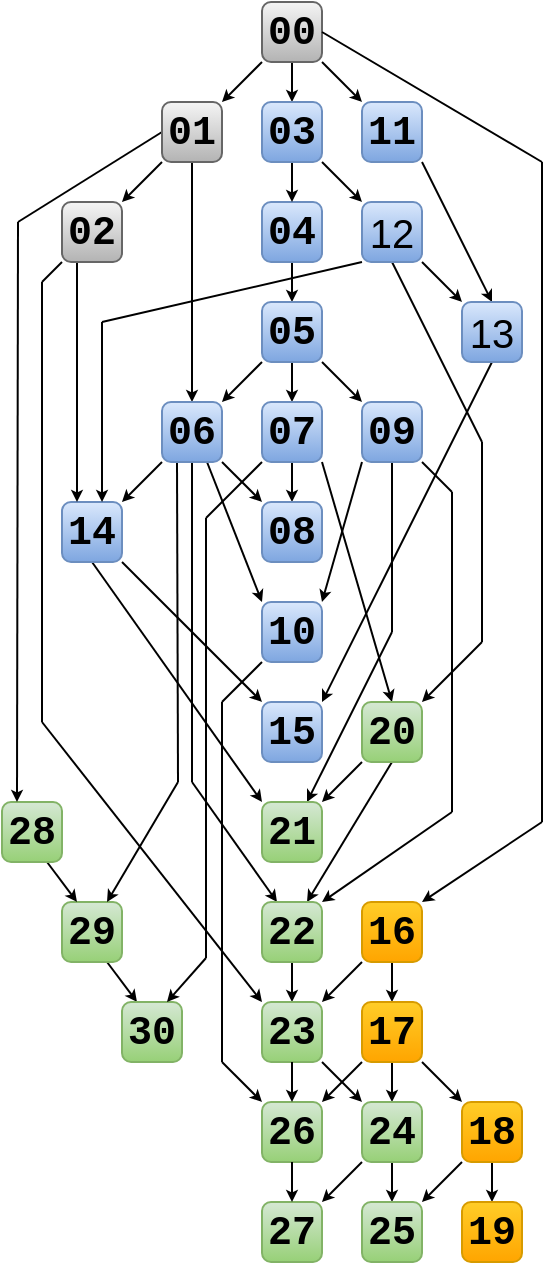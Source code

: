 <mxfile version="13.5.1" type="device"><diagram id="weExeYnJ7A1n02z-6O-Y" name="Page-1"><mxGraphModel dx="621" dy="483" grid="1" gridSize="10" guides="1" tooltips="1" connect="1" arrows="1" fold="1" page="1" pageScale="1" pageWidth="850" pageHeight="1100" math="0" shadow="0"><root><mxCell id="0"/><mxCell id="1" parent="0"/><mxCell id="ZCygIJqftfF5D7E3nWV9-15" style="orthogonalLoop=1;jettySize=auto;html=1;exitX=0.5;exitY=1;exitDx=0;exitDy=0;entryX=0.5;entryY=0;entryDx=0;entryDy=0;fontFamily=Courier New;fontStyle=1;rounded=0;endArrow=classic;endFill=1;endSize=3;" parent="1" source="ZCygIJqftfF5D7E3nWV9-1" target="ZCygIJqftfF5D7E3nWV9-5" edge="1"><mxGeometry relative="1" as="geometry"/></mxCell><mxCell id="ZCygIJqftfF5D7E3nWV9-20" style="orthogonalLoop=1;jettySize=auto;html=1;exitX=1;exitY=1;exitDx=0;exitDy=0;entryX=0;entryY=0;entryDx=0;entryDy=0;fontFamily=Courier New;fontStyle=1;rounded=0;endArrow=classic;endFill=1;endSize=3;" parent="1" source="ZCygIJqftfF5D7E3nWV9-1" target="ZCygIJqftfF5D7E3nWV9-3" edge="1"><mxGeometry relative="1" as="geometry"/></mxCell><mxCell id="ZCygIJqftfF5D7E3nWV9-1" value="&lt;span style=&quot;font-size: 20px&quot;&gt;00&lt;/span&gt;" style="whiteSpace=wrap;html=1;aspect=fixed;rounded=1;fontFamily=Courier New;fontStyle=1;fillColor=#f5f5f5;strokeColor=#666666;gradientColor=#b3b3b3;" parent="1" vertex="1"><mxGeometry x="410" y="10" width="30" height="30" as="geometry"/></mxCell><mxCell id="ZCygIJqftfF5D7E3nWV9-28" style="orthogonalLoop=1;jettySize=auto;html=1;exitX=0.5;exitY=1;exitDx=0;exitDy=0;entryX=0.5;entryY=0;entryDx=0;entryDy=0;fontFamily=Courier New;fontStyle=1;rounded=0;endArrow=classic;endFill=1;endSize=3;" parent="1" source="ZCygIJqftfF5D7E3nWV9-2" target="ZCygIJqftfF5D7E3nWV9-4" edge="1"><mxGeometry relative="1" as="geometry"/></mxCell><mxCell id="ZCygIJqftfF5D7E3nWV9-2" value="&lt;span style=&quot;font-size: 20px&quot;&gt;04&lt;/span&gt;" style="whiteSpace=wrap;html=1;aspect=fixed;rounded=1;fontFamily=Courier New;fontStyle=1;fillColor=#dae8fc;strokeColor=#6c8ebf;gradientColor=#7ea6e0;" parent="1" vertex="1"><mxGeometry x="410" y="110" width="30" height="30" as="geometry"/></mxCell><mxCell id="ZCygIJqftfF5D7E3nWV9-50" style="orthogonalLoop=1;jettySize=auto;html=1;exitX=1;exitY=1;exitDx=0;exitDy=0;entryX=0.5;entryY=0;entryDx=0;entryDy=0;fontFamily=Courier New;fontStyle=0;rounded=0;endArrow=classic;endFill=1;endSize=3;" parent="1" source="ZCygIJqftfF5D7E3nWV9-3" target="ZCygIJqftfF5D7E3nWV9-47" edge="1"><mxGeometry relative="1" as="geometry"/></mxCell><mxCell id="ZCygIJqftfF5D7E3nWV9-3" value="&lt;span style=&quot;font-size: 20px&quot;&gt;11&lt;/span&gt;" style="whiteSpace=wrap;html=1;aspect=fixed;rounded=1;fontFamily=Courier New;fontStyle=1;fillColor=#dae8fc;strokeColor=#6c8ebf;gradientColor=#7ea6e0;" parent="1" vertex="1"><mxGeometry x="460" y="60" width="30" height="30" as="geometry"/></mxCell><mxCell id="ZCygIJqftfF5D7E3nWV9-29" style="orthogonalLoop=1;jettySize=auto;html=1;exitX=0.5;exitY=1;exitDx=0;exitDy=0;entryX=0.5;entryY=0;entryDx=0;entryDy=0;fontFamily=Courier New;fontStyle=1;rounded=0;endArrow=classic;endFill=1;endSize=3;" parent="1" source="ZCygIJqftfF5D7E3nWV9-4" target="ZCygIJqftfF5D7E3nWV9-7" edge="1"><mxGeometry relative="1" as="geometry"/></mxCell><mxCell id="ZCygIJqftfF5D7E3nWV9-30" style="orthogonalLoop=1;jettySize=auto;html=1;exitX=0;exitY=1;exitDx=0;exitDy=0;entryX=1;entryY=0;entryDx=0;entryDy=0;fontFamily=Courier New;fontStyle=1;rounded=0;endArrow=classic;endFill=1;endSize=3;" parent="1" source="ZCygIJqftfF5D7E3nWV9-4" target="ZCygIJqftfF5D7E3nWV9-12" edge="1"><mxGeometry relative="1" as="geometry"/></mxCell><mxCell id="ZCygIJqftfF5D7E3nWV9-38" style="orthogonalLoop=1;jettySize=auto;html=1;exitX=1;exitY=1;exitDx=0;exitDy=0;entryX=0;entryY=0;entryDx=0;entryDy=0;fontFamily=Courier New;fontStyle=1;rounded=0;endArrow=classic;endFill=1;endSize=3;" parent="1" source="ZCygIJqftfF5D7E3nWV9-4" target="ZCygIJqftfF5D7E3nWV9-37" edge="1"><mxGeometry relative="1" as="geometry"/></mxCell><mxCell id="ZCygIJqftfF5D7E3nWV9-4" value="&lt;span style=&quot;font-size: 20px&quot;&gt;05&lt;/span&gt;" style="whiteSpace=wrap;html=1;aspect=fixed;rounded=1;fontFamily=Courier New;fontStyle=1;fillColor=#dae8fc;strokeColor=#6c8ebf;gradientColor=#7ea6e0;" parent="1" vertex="1"><mxGeometry x="410" y="160" width="30" height="30" as="geometry"/></mxCell><mxCell id="ZCygIJqftfF5D7E3nWV9-27" style="orthogonalLoop=1;jettySize=auto;html=1;exitX=0.5;exitY=1;exitDx=0;exitDy=0;entryX=0.5;entryY=0;entryDx=0;entryDy=0;fontFamily=Courier New;fontStyle=1;rounded=0;endArrow=classic;endFill=1;endSize=3;" parent="1" source="ZCygIJqftfF5D7E3nWV9-5" target="ZCygIJqftfF5D7E3nWV9-2" edge="1"><mxGeometry relative="1" as="geometry"/></mxCell><mxCell id="ZCygIJqftfF5D7E3nWV9-45" style="orthogonalLoop=1;jettySize=auto;html=1;exitX=1;exitY=1;exitDx=0;exitDy=0;entryX=0;entryY=0;entryDx=0;entryDy=0;fontFamily=Courier New;fontStyle=0;rounded=0;endArrow=classic;endFill=1;endSize=3;" parent="1" source="ZCygIJqftfF5D7E3nWV9-5" target="ZCygIJqftfF5D7E3nWV9-42" edge="1"><mxGeometry relative="1" as="geometry"/></mxCell><mxCell id="ZCygIJqftfF5D7E3nWV9-5" value="&lt;span style=&quot;font-size: 20px&quot;&gt;03&lt;/span&gt;" style="whiteSpace=wrap;html=1;aspect=fixed;rounded=1;fontFamily=Courier New;fontStyle=1;fillColor=#dae8fc;strokeColor=#6c8ebf;gradientColor=#7ea6e0;" parent="1" vertex="1"><mxGeometry x="410" y="60" width="30" height="30" as="geometry"/></mxCell><mxCell id="ZCygIJqftfF5D7E3nWV9-24" style="orthogonalLoop=1;jettySize=auto;html=1;exitX=0;exitY=1;exitDx=0;exitDy=0;entryX=1;entryY=0;entryDx=0;entryDy=0;fontFamily=Courier New;fontStyle=1;rounded=0;endArrow=classic;endFill=1;endSize=3;" parent="1" source="ZCygIJqftfF5D7E3nWV9-6" target="ZCygIJqftfF5D7E3nWV9-22" edge="1"><mxGeometry relative="1" as="geometry"><mxPoint x="330" y="120" as="targetPoint"/></mxGeometry></mxCell><mxCell id="ZCygIJqftfF5D7E3nWV9-25" style="orthogonalLoop=1;jettySize=auto;html=1;exitX=0.5;exitY=1;exitDx=0;exitDy=0;entryX=0.5;entryY=0;entryDx=0;entryDy=0;fontFamily=Courier New;fontStyle=1;rounded=0;endArrow=classic;endFill=1;endSize=3;" parent="1" source="ZCygIJqftfF5D7E3nWV9-6" target="ZCygIJqftfF5D7E3nWV9-12" edge="1"><mxGeometry relative="1" as="geometry"/></mxCell><mxCell id="iLnGZalU5BbiFuOaG33z-3" style="edgeStyle=none;rounded=0;orthogonalLoop=1;jettySize=auto;html=1;exitX=0;exitY=0.5;exitDx=0;exitDy=0;endSize=3;endArrow=none;endFill=0;" parent="1" source="ZCygIJqftfF5D7E3nWV9-6" edge="1"><mxGeometry relative="1" as="geometry"><mxPoint x="288" y="120" as="targetPoint"/></mxGeometry></mxCell><mxCell id="ZCygIJqftfF5D7E3nWV9-6" value="&lt;span style=&quot;font-size: 20px&quot;&gt;01&lt;/span&gt;" style="whiteSpace=wrap;html=1;aspect=fixed;rounded=1;fontFamily=Courier New;fontStyle=1;fillColor=#f5f5f5;strokeColor=#666666;gradientColor=#b3b3b3;" parent="1" vertex="1"><mxGeometry x="360" y="60" width="30" height="30" as="geometry"/></mxCell><mxCell id="ZCygIJqftfF5D7E3nWV9-33" style="orthogonalLoop=1;jettySize=auto;html=1;exitX=0.5;exitY=1;exitDx=0;exitDy=0;entryX=0.5;entryY=0;entryDx=0;entryDy=0;fontFamily=Courier New;fontStyle=1;rounded=0;endArrow=classic;endFill=1;endSize=3;" parent="1" source="ZCygIJqftfF5D7E3nWV9-7" target="ZCygIJqftfF5D7E3nWV9-8" edge="1"><mxGeometry relative="1" as="geometry"/></mxCell><mxCell id="ZCygIJqftfF5D7E3nWV9-46" style="orthogonalLoop=1;jettySize=auto;html=1;exitX=1;exitY=1;exitDx=0;exitDy=0;entryX=0.5;entryY=0;entryDx=0;entryDy=0;fontFamily=Courier New;fontStyle=0;rounded=0;endArrow=classic;endFill=1;endSize=3;" parent="1" source="ZCygIJqftfF5D7E3nWV9-7" target="ZCygIJqftfF5D7E3nWV9-34" edge="1"><mxGeometry relative="1" as="geometry"/></mxCell><mxCell id="ZCygIJqftfF5D7E3nWV9-7" value="&lt;span style=&quot;font-size: 20px&quot;&gt;07&lt;/span&gt;" style="whiteSpace=wrap;html=1;aspect=fixed;rounded=1;fontFamily=Courier New;fontStyle=1;fillColor=#dae8fc;strokeColor=#6c8ebf;gradientColor=#7ea6e0;" parent="1" vertex="1"><mxGeometry x="410" y="210" width="30" height="30" as="geometry"/></mxCell><mxCell id="ZCygIJqftfF5D7E3nWV9-8" value="&lt;span style=&quot;font-size: 20px&quot;&gt;08&lt;/span&gt;" style="whiteSpace=wrap;html=1;aspect=fixed;rounded=1;fontFamily=Courier New;fontStyle=1;fillColor=#dae8fc;strokeColor=#6c8ebf;gradientColor=#7ea6e0;" parent="1" vertex="1"><mxGeometry x="410" y="260" width="30" height="30" as="geometry"/></mxCell><mxCell id="ZCygIJqftfF5D7E3nWV9-9" value="&lt;span style=&quot;font-size: 20px&quot;&gt;15&lt;/span&gt;" style="whiteSpace=wrap;html=1;aspect=fixed;rounded=1;fontFamily=Courier New;fontStyle=1;fillColor=#dae8fc;strokeColor=#6c8ebf;gradientColor=#7ea6e0;" parent="1" vertex="1"><mxGeometry x="410" y="360" width="30" height="30" as="geometry"/></mxCell><mxCell id="FP793KktygE2ougcICWE-10" style="edgeStyle=none;rounded=0;orthogonalLoop=1;jettySize=auto;html=1;startArrow=none;startFill=0;endArrow=classic;endFill=1;endSize=3;entryX=0.75;entryY=0;entryDx=0;entryDy=0;" parent="1" target="ZCygIJqftfF5D7E3nWV9-10" edge="1"><mxGeometry relative="1" as="geometry"><mxPoint x="475" y="325" as="sourcePoint"/></mxGeometry></mxCell><mxCell id="ZCygIJqftfF5D7E3nWV9-10" value="&lt;span style=&quot;font-size: 20px&quot;&gt;21&lt;/span&gt;" style="whiteSpace=wrap;html=1;aspect=fixed;rounded=1;fontFamily=Courier New;fontStyle=1;fillColor=#d5e8d4;strokeColor=#82b366;gradientColor=#97d077;" parent="1" vertex="1"><mxGeometry x="410" y="410" width="30" height="30" as="geometry"/></mxCell><mxCell id="ZCygIJqftfF5D7E3nWV9-11" value="&lt;span style=&quot;font-size: 20px&quot;&gt;10&lt;/span&gt;" style="whiteSpace=wrap;html=1;aspect=fixed;rounded=1;fontFamily=Courier New;fontStyle=1;fillColor=#dae8fc;strokeColor=#6c8ebf;gradientColor=#7ea6e0;" parent="1" vertex="1"><mxGeometry x="410" y="310" width="30" height="30" as="geometry"/></mxCell><mxCell id="ZCygIJqftfF5D7E3nWV9-26" style="orthogonalLoop=1;jettySize=auto;html=1;exitX=0;exitY=1;exitDx=0;exitDy=0;entryX=1;entryY=0;entryDx=0;entryDy=0;fontFamily=Courier New;fontStyle=1;rounded=0;endArrow=classic;endFill=1;endSize=3;" parent="1" source="ZCygIJqftfF5D7E3nWV9-12" target="ZCygIJqftfF5D7E3nWV9-21" edge="1"><mxGeometry relative="1" as="geometry"/></mxCell><mxCell id="ZCygIJqftfF5D7E3nWV9-31" style="orthogonalLoop=1;jettySize=auto;html=1;exitX=1;exitY=1;exitDx=0;exitDy=0;entryX=0;entryY=0;entryDx=0;entryDy=0;fontFamily=Courier New;fontStyle=1;rounded=0;endArrow=classic;endFill=1;endSize=3;" parent="1" source="ZCygIJqftfF5D7E3nWV9-12" target="ZCygIJqftfF5D7E3nWV9-8" edge="1"><mxGeometry relative="1" as="geometry"/></mxCell><mxCell id="ZCygIJqftfF5D7E3nWV9-36" style="orthogonalLoop=1;jettySize=auto;html=1;exitX=0.75;exitY=1;exitDx=0;exitDy=0;entryX=0;entryY=0;entryDx=0;entryDy=0;fontFamily=Courier New;fontStyle=1;rounded=0;endArrow=classic;endFill=1;endSize=3;" parent="1" source="ZCygIJqftfF5D7E3nWV9-12" target="ZCygIJqftfF5D7E3nWV9-11" edge="1"><mxGeometry relative="1" as="geometry"/></mxCell><mxCell id="FP793KktygE2ougcICWE-6" style="edgeStyle=none;rounded=0;orthogonalLoop=1;jettySize=auto;html=1;endSize=3;endArrow=none;endFill=0;exitX=0.5;exitY=1;exitDx=0;exitDy=0;" parent="1" source="ZCygIJqftfF5D7E3nWV9-12" edge="1"><mxGeometry relative="1" as="geometry"><mxPoint x="375" y="400" as="targetPoint"/><mxPoint x="368" y="250" as="sourcePoint"/></mxGeometry></mxCell><mxCell id="iLnGZalU5BbiFuOaG33z-4" style="edgeStyle=none;rounded=0;orthogonalLoop=1;jettySize=auto;html=1;endSize=3;endArrow=none;endFill=0;exitX=0.25;exitY=1;exitDx=0;exitDy=0;" parent="1" source="ZCygIJqftfF5D7E3nWV9-12" edge="1"><mxGeometry relative="1" as="geometry"><mxPoint x="368" y="400" as="targetPoint"/><mxPoint x="360" y="250" as="sourcePoint"/></mxGeometry></mxCell><mxCell id="ZCygIJqftfF5D7E3nWV9-12" value="&lt;span style=&quot;font-size: 20px&quot;&gt;06&lt;/span&gt;" style="whiteSpace=wrap;html=1;aspect=fixed;rounded=1;fontFamily=Courier New;fontStyle=1;fillColor=#dae8fc;strokeColor=#6c8ebf;gradientColor=#7ea6e0;" parent="1" vertex="1"><mxGeometry x="360" y="210" width="30" height="30" as="geometry"/></mxCell><mxCell id="ZCygIJqftfF5D7E3nWV9-19" value="" style="endArrow=classic;html=1;exitX=0;exitY=1;exitDx=0;exitDy=0;entryX=1;entryY=0;entryDx=0;entryDy=0;fontFamily=Courier New;fontStyle=1;rounded=0;endFill=1;endSize=3;" parent="1" source="ZCygIJqftfF5D7E3nWV9-1" target="ZCygIJqftfF5D7E3nWV9-6" edge="1"><mxGeometry width="50" height="50" relative="1" as="geometry"><mxPoint x="400" y="450" as="sourcePoint"/><mxPoint x="450" y="400" as="targetPoint"/></mxGeometry></mxCell><mxCell id="ZCygIJqftfF5D7E3nWV9-35" style="orthogonalLoop=1;jettySize=auto;html=1;exitX=1;exitY=1;exitDx=0;exitDy=0;entryX=0;entryY=0;entryDx=0;entryDy=0;fontFamily=Courier New;fontStyle=1;rounded=0;endArrow=classic;endFill=1;endSize=3;" parent="1" source="ZCygIJqftfF5D7E3nWV9-21" target="ZCygIJqftfF5D7E3nWV9-9" edge="1"><mxGeometry relative="1" as="geometry"/></mxCell><mxCell id="ZCygIJqftfF5D7E3nWV9-41" style="orthogonalLoop=1;jettySize=auto;html=1;exitX=0.5;exitY=1;exitDx=0;exitDy=0;entryX=0;entryY=0;entryDx=0;entryDy=0;fontFamily=Courier New;fontStyle=0;rounded=0;endArrow=classic;endFill=1;endSize=3;" parent="1" source="ZCygIJqftfF5D7E3nWV9-21" target="ZCygIJqftfF5D7E3nWV9-10" edge="1"><mxGeometry relative="1" as="geometry"/></mxCell><mxCell id="ZCygIJqftfF5D7E3nWV9-21" value="&lt;span style=&quot;font-size: 20px&quot;&gt;14&lt;/span&gt;" style="whiteSpace=wrap;html=1;aspect=fixed;rounded=1;fontFamily=Courier New;fontStyle=1;fillColor=#dae8fc;strokeColor=#6c8ebf;gradientColor=#7ea6e0;" parent="1" vertex="1"><mxGeometry x="310" y="260" width="30" height="30" as="geometry"/></mxCell><mxCell id="ZCygIJqftfF5D7E3nWV9-23" style="orthogonalLoop=1;jettySize=auto;html=1;fontFamily=Courier New;fontStyle=1;exitX=0.25;exitY=1;exitDx=0;exitDy=0;entryX=0.25;entryY=0;entryDx=0;entryDy=0;rounded=0;endArrow=classic;endFill=1;endSize=3;" parent="1" source="ZCygIJqftfF5D7E3nWV9-22" target="ZCygIJqftfF5D7E3nWV9-21" edge="1"><mxGeometry relative="1" as="geometry"><mxPoint x="300" y="180" as="sourcePoint"/><mxPoint x="290" y="270" as="targetPoint"/></mxGeometry></mxCell><mxCell id="8mRvxSpicRL0dCbAGhcy-3" style="edgeStyle=none;rounded=0;orthogonalLoop=1;jettySize=auto;html=1;exitX=0;exitY=1;exitDx=0;exitDy=0;endArrow=none;endFill=0;endSize=3;" parent="1" source="ZCygIJqftfF5D7E3nWV9-22" edge="1"><mxGeometry relative="1" as="geometry"><mxPoint x="300" y="150" as="targetPoint"/></mxGeometry></mxCell><mxCell id="ZCygIJqftfF5D7E3nWV9-22" value="&lt;span style=&quot;font-size: 20px&quot;&gt;02&lt;/span&gt;" style="whiteSpace=wrap;html=1;aspect=fixed;rounded=1;fontFamily=Courier New;fontStyle=1;fillColor=#f5f5f5;strokeColor=#666666;gradientColor=#b3b3b3;" parent="1" vertex="1"><mxGeometry x="310" y="110" width="30" height="30" as="geometry"/></mxCell><mxCell id="ZCygIJqftfF5D7E3nWV9-40" style="orthogonalLoop=1;jettySize=auto;html=1;exitX=0;exitY=1;exitDx=0;exitDy=0;entryX=1;entryY=0;entryDx=0;entryDy=0;fontFamily=Courier New;fontStyle=0;rounded=0;endArrow=classic;endFill=1;endSize=3;" parent="1" source="ZCygIJqftfF5D7E3nWV9-34" target="ZCygIJqftfF5D7E3nWV9-10" edge="1"><mxGeometry relative="1" as="geometry"/></mxCell><mxCell id="ZCygIJqftfF5D7E3nWV9-58" style="orthogonalLoop=1;jettySize=auto;html=1;exitX=0.5;exitY=1;exitDx=0;exitDy=0;entryX=0.75;entryY=0;entryDx=0;entryDy=0;fontFamily=Courier New;rounded=0;endArrow=classic;endFill=1;endSize=3;" parent="1" source="ZCygIJqftfF5D7E3nWV9-34" target="ZCygIJqftfF5D7E3nWV9-51" edge="1"><mxGeometry relative="1" as="geometry"/></mxCell><mxCell id="ZCygIJqftfF5D7E3nWV9-34" value="&lt;span style=&quot;font-size: 20px&quot;&gt;20&lt;/span&gt;" style="whiteSpace=wrap;html=1;aspect=fixed;rounded=1;fontFamily=Courier New;fontStyle=1;fillColor=#d5e8d4;strokeColor=#82b366;gradientColor=#97d077;" parent="1" vertex="1"><mxGeometry x="460" y="360" width="30" height="30" as="geometry"/></mxCell><mxCell id="ZCygIJqftfF5D7E3nWV9-39" style="orthogonalLoop=1;jettySize=auto;html=1;exitX=0;exitY=1;exitDx=0;exitDy=0;entryX=1;entryY=0;entryDx=0;entryDy=0;fontFamily=Courier New;fontStyle=1;rounded=0;endArrow=classic;endFill=1;endSize=3;" parent="1" source="ZCygIJqftfF5D7E3nWV9-37" target="ZCygIJqftfF5D7E3nWV9-11" edge="1"><mxGeometry relative="1" as="geometry"/></mxCell><mxCell id="FP793KktygE2ougcICWE-9" style="edgeStyle=none;rounded=0;orthogonalLoop=1;jettySize=auto;html=1;startArrow=none;startFill=0;endArrow=none;endFill=0;endSize=3;exitX=0.5;exitY=1;exitDx=0;exitDy=0;" parent="1" source="ZCygIJqftfF5D7E3nWV9-37" edge="1"><mxGeometry relative="1" as="geometry"><mxPoint x="475" y="325" as="targetPoint"/><mxPoint x="470" y="260" as="sourcePoint"/></mxGeometry></mxCell><mxCell id="ZCygIJqftfF5D7E3nWV9-37" value="&lt;span style=&quot;font-size: 20px&quot;&gt;09&lt;/span&gt;" style="whiteSpace=wrap;html=1;aspect=fixed;rounded=1;fontFamily=Courier New;fontStyle=1;fillColor=#dae8fc;strokeColor=#6c8ebf;gradientColor=#7ea6e0;" parent="1" vertex="1"><mxGeometry x="460" y="210" width="30" height="30" as="geometry"/></mxCell><mxCell id="ZCygIJqftfF5D7E3nWV9-48" style="orthogonalLoop=1;jettySize=auto;html=1;exitX=1;exitY=1;exitDx=0;exitDy=0;entryX=0;entryY=0;entryDx=0;entryDy=0;fontFamily=Courier New;fontStyle=0;rounded=0;endArrow=classic;endFill=1;endSize=3;" parent="1" source="ZCygIJqftfF5D7E3nWV9-42" target="ZCygIJqftfF5D7E3nWV9-47" edge="1"><mxGeometry relative="1" as="geometry"/></mxCell><mxCell id="8mRvxSpicRL0dCbAGhcy-5" style="edgeStyle=none;rounded=0;orthogonalLoop=1;jettySize=auto;html=1;exitX=0.5;exitY=1;exitDx=0;exitDy=0;endArrow=none;endFill=0;endSize=3;" parent="1" source="ZCygIJqftfF5D7E3nWV9-42" edge="1"><mxGeometry relative="1" as="geometry"><mxPoint x="520" y="230" as="targetPoint"/></mxGeometry></mxCell><mxCell id="ZCygIJqftfF5D7E3nWV9-42" value="&lt;span style=&quot;font-size: 20px&quot;&gt;12&lt;/span&gt;" style="whiteSpace=wrap;html=1;aspect=fixed;rounded=1;fontStyle=0;fillColor=#dae8fc;strokeColor=#6c8ebf;gradientColor=#7ea6e0;" parent="1" vertex="1"><mxGeometry x="460" y="110" width="30" height="30" as="geometry"/></mxCell><mxCell id="ZCygIJqftfF5D7E3nWV9-49" style="orthogonalLoop=1;jettySize=auto;html=1;exitX=0.5;exitY=1;exitDx=0;exitDy=0;entryX=1;entryY=0;entryDx=0;entryDy=0;fontFamily=Courier New;fontStyle=0;rounded=0;endArrow=classic;endFill=1;endSize=3;" parent="1" source="ZCygIJqftfF5D7E3nWV9-47" target="ZCygIJqftfF5D7E3nWV9-9" edge="1"><mxGeometry relative="1" as="geometry"/></mxCell><mxCell id="ZCygIJqftfF5D7E3nWV9-47" value="&lt;span style=&quot;font-size: 20px&quot;&gt;13&lt;/span&gt;" style="whiteSpace=wrap;html=1;aspect=fixed;rounded=1;fontStyle=0;fillColor=#dae8fc;strokeColor=#6c8ebf;gradientColor=#7ea6e0;" parent="1" vertex="1"><mxGeometry x="510" y="160" width="30" height="30" as="geometry"/></mxCell><mxCell id="ZCygIJqftfF5D7E3nWV9-99" style="orthogonalLoop=1;jettySize=auto;html=1;exitX=0.5;exitY=1;exitDx=0;exitDy=0;entryX=0.5;entryY=0;entryDx=0;entryDy=0;fontFamily=Courier New;rounded=0;endArrow=classic;endFill=1;endSize=3;" parent="1" source="ZCygIJqftfF5D7E3nWV9-51" target="ZCygIJqftfF5D7E3nWV9-94" edge="1"><mxGeometry relative="1" as="geometry"/></mxCell><mxCell id="FP793KktygE2ougcICWE-8" style="edgeStyle=none;rounded=0;orthogonalLoop=1;jettySize=auto;html=1;endArrow=classic;endFill=1;endSize=3;startArrow=none;startFill=0;entryX=0.25;entryY=0;entryDx=0;entryDy=0;" parent="1" target="ZCygIJqftfF5D7E3nWV9-51" edge="1"><mxGeometry relative="1" as="geometry"><mxPoint x="375" y="400" as="sourcePoint"/></mxGeometry></mxCell><mxCell id="ZCygIJqftfF5D7E3nWV9-51" value="&lt;span style=&quot;font-size: 20px&quot;&gt;22&lt;/span&gt;" style="whiteSpace=wrap;html=1;aspect=fixed;rounded=1;fontFamily=Courier New;fontStyle=1;fillColor=#d5e8d4;strokeColor=#82b366;gradientColor=#97d077;" parent="1" vertex="1"><mxGeometry x="410" y="460" width="30" height="30" as="geometry"/></mxCell><mxCell id="ZCygIJqftfF5D7E3nWV9-91" style="orthogonalLoop=1;jettySize=auto;html=1;exitX=0.5;exitY=1;exitDx=0;exitDy=0;entryX=0.5;entryY=0;entryDx=0;entryDy=0;fontFamily=Courier New;rounded=0;endArrow=classic;endFill=1;endSize=3;" parent="1" source="ZCygIJqftfF5D7E3nWV9-59" target="ZCygIJqftfF5D7E3nWV9-89" edge="1"><mxGeometry relative="1" as="geometry"/></mxCell><mxCell id="ZCygIJqftfF5D7E3nWV9-100" style="orthogonalLoop=1;jettySize=auto;html=1;exitX=0;exitY=1;exitDx=0;exitDy=0;entryX=1;entryY=0;entryDx=0;entryDy=0;fontFamily=Courier New;rounded=0;endArrow=classic;endFill=1;endSize=3;" parent="1" source="ZCygIJqftfF5D7E3nWV9-59" target="ZCygIJqftfF5D7E3nWV9-94" edge="1"><mxGeometry relative="1" as="geometry"/></mxCell><mxCell id="ZCygIJqftfF5D7E3nWV9-59" value="&lt;span style=&quot;font-size: 20px&quot;&gt;16&lt;/span&gt;" style="whiteSpace=wrap;html=1;aspect=fixed;rounded=1;fontFamily=Courier New;fontStyle=1;fillColor=#ffcd28;strokeColor=#d79b00;gradientColor=#ffa500;" parent="1" vertex="1"><mxGeometry x="460" y="460" width="30" height="30" as="geometry"/></mxCell><mxCell id="ZCygIJqftfF5D7E3nWV9-62" value="" style="endArrow=none;html=1;fontFamily=Courier New;exitX=1;exitY=1;exitDx=0;exitDy=0;rounded=0;endFill=0;endSize=3;" parent="1" source="ZCygIJqftfF5D7E3nWV9-37" edge="1"><mxGeometry width="50" height="50" relative="1" as="geometry"><mxPoint x="360" y="270" as="sourcePoint"/><mxPoint x="505" y="255" as="targetPoint"/></mxGeometry></mxCell><mxCell id="ZCygIJqftfF5D7E3nWV9-67" value="" style="endArrow=none;html=1;fontFamily=Courier New;exitX=1;exitY=0.5;exitDx=0;exitDy=0;rounded=0;endFill=0;endSize=3;" parent="1" source="ZCygIJqftfF5D7E3nWV9-1" edge="1"><mxGeometry width="50" height="50" relative="1" as="geometry"><mxPoint x="450" y="25" as="sourcePoint"/><mxPoint x="550" y="90" as="targetPoint"/></mxGeometry></mxCell><mxCell id="ZCygIJqftfF5D7E3nWV9-69" value="" style="endArrow=classic;html=1;fontFamily=Courier New;entryX=1;entryY=0;entryDx=0;entryDy=0;rounded=0;endFill=1;endSize=3;" parent="1" target="ZCygIJqftfF5D7E3nWV9-59" edge="1"><mxGeometry width="50" height="50" relative="1" as="geometry"><mxPoint x="550" y="420" as="sourcePoint"/><mxPoint x="410" y="220" as="targetPoint"/></mxGeometry></mxCell><mxCell id="ZCygIJqftfF5D7E3nWV9-85" value="" style="endArrow=none;html=1;fontFamily=Courier New;rounded=0;endFill=0;endSize=3;" parent="1" edge="1"><mxGeometry width="50" height="50" relative="1" as="geometry"><mxPoint x="550" y="90" as="sourcePoint"/><mxPoint x="550" y="420" as="targetPoint"/></mxGeometry></mxCell><mxCell id="ZCygIJqftfF5D7E3nWV9-86" value="" style="endArrow=classic;html=1;fontFamily=Courier New;entryX=1;entryY=0;entryDx=0;entryDy=0;rounded=0;endFill=1;endSize=3;" parent="1" target="ZCygIJqftfF5D7E3nWV9-51" edge="1"><mxGeometry width="50" height="50" relative="1" as="geometry"><mxPoint x="505" y="415" as="sourcePoint"/><mxPoint x="540" y="390" as="targetPoint"/></mxGeometry></mxCell><mxCell id="ZCygIJqftfF5D7E3nWV9-87" value="" style="endArrow=none;html=1;fontFamily=Courier New;rounded=0;endFill=0;endSize=3;" parent="1" edge="1"><mxGeometry width="50" height="50" relative="1" as="geometry"><mxPoint x="505" y="255" as="sourcePoint"/><mxPoint x="505" y="415" as="targetPoint"/></mxGeometry></mxCell><mxCell id="ZCygIJqftfF5D7E3nWV9-103" style="orthogonalLoop=1;jettySize=auto;html=1;exitX=0;exitY=1;exitDx=0;exitDy=0;entryX=1;entryY=0;entryDx=0;entryDy=0;fontFamily=Courier New;rounded=0;endArrow=classic;endFill=1;endSize=3;" parent="1" source="ZCygIJqftfF5D7E3nWV9-88" target="ZCygIJqftfF5D7E3nWV9-97" edge="1"><mxGeometry relative="1" as="geometry"/></mxCell><mxCell id="iLnGZalU5BbiFuOaG33z-2" style="rounded=0;orthogonalLoop=1;jettySize=auto;html=1;exitX=0.5;exitY=1;exitDx=0;exitDy=0;entryX=0.5;entryY=0;entryDx=0;entryDy=0;endSize=3;" parent="1" source="ZCygIJqftfF5D7E3nWV9-88" target="iLnGZalU5BbiFuOaG33z-1" edge="1"><mxGeometry relative="1" as="geometry"/></mxCell><mxCell id="ZCygIJqftfF5D7E3nWV9-88" value="&lt;span style=&quot;font-size: 20px&quot;&gt;18&lt;/span&gt;" style="whiteSpace=wrap;html=1;aspect=fixed;rounded=1;fontFamily=Courier New;fontStyle=1;fillColor=#ffcd28;strokeColor=#d79b00;gradientColor=#ffa500;" parent="1" vertex="1"><mxGeometry x="510" y="560" width="30" height="30" as="geometry"/></mxCell><mxCell id="ZCygIJqftfF5D7E3nWV9-102" style="orthogonalLoop=1;jettySize=auto;html=1;exitX=0.5;exitY=1;exitDx=0;exitDy=0;entryX=0.5;entryY=0;entryDx=0;entryDy=0;fontFamily=Courier New;rounded=0;endArrow=classic;endFill=1;endSize=3;" parent="1" source="ZCygIJqftfF5D7E3nWV9-89" target="ZCygIJqftfF5D7E3nWV9-96" edge="1"><mxGeometry relative="1" as="geometry"/></mxCell><mxCell id="8mRvxSpicRL0dCbAGhcy-2" style="orthogonalLoop=1;jettySize=auto;html=1;exitX=1;exitY=1;exitDx=0;exitDy=0;entryX=0;entryY=0;entryDx=0;entryDy=0;rounded=0;endArrow=classic;endFill=1;endSize=3;" parent="1" source="ZCygIJqftfF5D7E3nWV9-89" target="ZCygIJqftfF5D7E3nWV9-88" edge="1"><mxGeometry relative="1" as="geometry"/></mxCell><mxCell id="ZCygIJqftfF5D7E3nWV9-89" value="&lt;span style=&quot;font-size: 20px&quot;&gt;17&lt;/span&gt;" style="whiteSpace=wrap;html=1;aspect=fixed;rounded=1;fontFamily=Courier New;fontStyle=1;fillColor=#ffcd28;strokeColor=#d79b00;gradientColor=#ffa500;" parent="1" vertex="1"><mxGeometry x="460" y="510" width="30" height="30" as="geometry"/></mxCell><mxCell id="ZCygIJqftfF5D7E3nWV9-101" style="orthogonalLoop=1;jettySize=auto;html=1;exitX=1;exitY=1;exitDx=0;exitDy=0;entryX=0;entryY=0;entryDx=0;entryDy=0;fontFamily=Courier New;rounded=0;endArrow=classic;endFill=1;endSize=3;" parent="1" source="ZCygIJqftfF5D7E3nWV9-94" target="ZCygIJqftfF5D7E3nWV9-96" edge="1"><mxGeometry relative="1" as="geometry"/></mxCell><mxCell id="ZCygIJqftfF5D7E3nWV9-94" value="&lt;span style=&quot;font-size: 20px&quot;&gt;23&lt;/span&gt;" style="whiteSpace=wrap;html=1;aspect=fixed;rounded=1;fontFamily=Courier New;fontStyle=1;fillColor=#d5e8d4;strokeColor=#82b366;gradientColor=#97d077;" parent="1" vertex="1"><mxGeometry x="410" y="510" width="30" height="30" as="geometry"/></mxCell><mxCell id="ZCygIJqftfF5D7E3nWV9-104" style="orthogonalLoop=1;jettySize=auto;html=1;exitX=0.5;exitY=1;exitDx=0;exitDy=0;entryX=0.5;entryY=0;entryDx=0;entryDy=0;fontFamily=Courier New;rounded=0;endArrow=classic;endFill=1;endSize=3;" parent="1" source="ZCygIJqftfF5D7E3nWV9-96" target="ZCygIJqftfF5D7E3nWV9-97" edge="1"><mxGeometry relative="1" as="geometry"/></mxCell><mxCell id="ZCygIJqftfF5D7E3nWV9-96" value="&lt;span style=&quot;font-size: 20px&quot;&gt;24&lt;/span&gt;" style="whiteSpace=wrap;html=1;aspect=fixed;rounded=1;fontFamily=Courier New;fontStyle=1;fillColor=#d5e8d4;strokeColor=#82b366;gradientColor=#97d077;" parent="1" vertex="1"><mxGeometry x="460" y="560" width="30" height="30" as="geometry"/></mxCell><mxCell id="ZCygIJqftfF5D7E3nWV9-97" value="&lt;span style=&quot;font-size: 20px&quot;&gt;25&lt;/span&gt;" style="whiteSpace=wrap;html=1;aspect=fixed;rounded=1;fontFamily=Courier New;fontStyle=1;fillColor=#d5e8d4;strokeColor=#82b366;gradientColor=#97d077;" parent="1" vertex="1"><mxGeometry x="460" y="610" width="30" height="30" as="geometry"/></mxCell><mxCell id="ZuFfF6tjAGShE2NBc0TH-8" value="" style="endArrow=none;html=1;rounded=0;endFill=0;endSize=3;exitX=0;exitY=1;exitDx=0;exitDy=0;" parent="1" source="ZCygIJqftfF5D7E3nWV9-42" edge="1"><mxGeometry width="50" height="50" relative="1" as="geometry"><mxPoint x="459" y="140" as="sourcePoint"/><mxPoint x="330" y="170" as="targetPoint"/></mxGeometry></mxCell><mxCell id="ZuFfF6tjAGShE2NBc0TH-9" value="" style="endArrow=classic;html=1;rounded=0;endFill=1;endSize=3;entryX=0.667;entryY=0;entryDx=0;entryDy=0;entryPerimeter=0;" parent="1" target="ZCygIJqftfF5D7E3nWV9-21" edge="1"><mxGeometry width="50" height="50" relative="1" as="geometry"><mxPoint x="330" y="170" as="sourcePoint"/><mxPoint x="370" y="300" as="targetPoint"/></mxGeometry></mxCell><mxCell id="JKHojEnzFSIg-HqV1BeT-1" value="" style="endArrow=classic;html=1;entryX=0;entryY=0;entryDx=0;entryDy=0;rounded=0;endFill=1;endSize=3;" parent="1" target="ZCygIJqftfF5D7E3nWV9-94" edge="1"><mxGeometry width="50" height="50" relative="1" as="geometry"><mxPoint x="300" y="370" as="sourcePoint"/><mxPoint x="370" y="620" as="targetPoint"/></mxGeometry></mxCell><mxCell id="8mRvxSpicRL0dCbAGhcy-4" value="" style="endArrow=none;html=1;" parent="1" edge="1"><mxGeometry width="50" height="50" relative="1" as="geometry"><mxPoint x="300" y="370" as="sourcePoint"/><mxPoint x="300" y="150" as="targetPoint"/></mxGeometry></mxCell><mxCell id="8mRvxSpicRL0dCbAGhcy-6" value="" style="endArrow=none;html=1;" parent="1" edge="1"><mxGeometry width="50" height="50" relative="1" as="geometry"><mxPoint x="520" y="330" as="sourcePoint"/><mxPoint x="520" y="230" as="targetPoint"/></mxGeometry></mxCell><mxCell id="8mRvxSpicRL0dCbAGhcy-7" value="" style="endArrow=classic;html=1;entryX=1;entryY=0;entryDx=0;entryDy=0;endSize=3;" parent="1" target="ZCygIJqftfF5D7E3nWV9-34" edge="1"><mxGeometry width="50" height="50" relative="1" as="geometry"><mxPoint x="520" y="330" as="sourcePoint"/><mxPoint x="540" y="340" as="targetPoint"/></mxGeometry></mxCell><mxCell id="iLnGZalU5BbiFuOaG33z-1" value="&lt;span style=&quot;font-size: 20px&quot;&gt;19&lt;/span&gt;" style="whiteSpace=wrap;html=1;aspect=fixed;rounded=1;fontFamily=Courier New;fontStyle=1;fillColor=#ffcd28;strokeColor=#d79b00;gradientColor=#ffa500;" parent="1" vertex="1"><mxGeometry x="510" y="610" width="30" height="30" as="geometry"/></mxCell><mxCell id="iLnGZalU5BbiFuOaG33z-13" style="edgeStyle=none;rounded=0;orthogonalLoop=1;jettySize=auto;html=1;exitX=0.75;exitY=1;exitDx=0;exitDy=0;entryX=0.25;entryY=0;entryDx=0;entryDy=0;endArrow=classic;endFill=1;endSize=3;" parent="1" source="iLnGZalU5BbiFuOaG33z-5" target="iLnGZalU5BbiFuOaG33z-10" edge="1"><mxGeometry relative="1" as="geometry"/></mxCell><mxCell id="iLnGZalU5BbiFuOaG33z-5" value="&lt;span style=&quot;font-size: 20px&quot;&gt;29&lt;/span&gt;" style="whiteSpace=wrap;html=1;aspect=fixed;rounded=1;fontFamily=Courier New;fontStyle=1;fillColor=#d5e8d4;strokeColor=#82b366;gradientColor=#97d077;" parent="1" vertex="1"><mxGeometry x="310" y="460" width="30" height="30" as="geometry"/></mxCell><mxCell id="iLnGZalU5BbiFuOaG33z-6" value="" style="endArrow=classic;html=1;entryX=0.75;entryY=0;entryDx=0;entryDy=0;endSize=3;" parent="1" target="iLnGZalU5BbiFuOaG33z-5" edge="1"><mxGeometry width="50" height="50" relative="1" as="geometry"><mxPoint x="368" y="400" as="sourcePoint"/><mxPoint x="280" y="390" as="targetPoint"/></mxGeometry></mxCell><mxCell id="iLnGZalU5BbiFuOaG33z-9" style="edgeStyle=none;rounded=0;orthogonalLoop=1;jettySize=auto;html=1;exitX=0.75;exitY=1;exitDx=0;exitDy=0;entryX=0.25;entryY=0;entryDx=0;entryDy=0;endArrow=classic;endFill=1;endSize=3;" parent="1" source="iLnGZalU5BbiFuOaG33z-7" target="iLnGZalU5BbiFuOaG33z-5" edge="1"><mxGeometry relative="1" as="geometry"/></mxCell><mxCell id="iLnGZalU5BbiFuOaG33z-7" value="&lt;span style=&quot;font-size: 20px&quot;&gt;28&lt;/span&gt;" style="whiteSpace=wrap;html=1;aspect=fixed;rounded=1;fontFamily=Courier New;fontStyle=1;fillColor=#d5e8d4;strokeColor=#82b366;gradientColor=#97d077;" parent="1" vertex="1"><mxGeometry x="280" y="410" width="30" height="30" as="geometry"/></mxCell><mxCell id="iLnGZalU5BbiFuOaG33z-8" value="" style="endArrow=classic;html=1;entryX=0.25;entryY=0;entryDx=0;entryDy=0;endSize=3;" parent="1" target="iLnGZalU5BbiFuOaG33z-7" edge="1"><mxGeometry width="50" height="50" relative="1" as="geometry"><mxPoint x="288" y="120" as="sourcePoint"/><mxPoint x="290" y="390" as="targetPoint"/></mxGeometry></mxCell><mxCell id="iLnGZalU5BbiFuOaG33z-10" value="&lt;span style=&quot;font-size: 20px&quot;&gt;30&lt;/span&gt;" style="whiteSpace=wrap;html=1;aspect=fixed;rounded=1;fontFamily=Courier New;fontStyle=1;fillColor=#d5e8d4;strokeColor=#82b366;gradientColor=#97d077;" parent="1" vertex="1"><mxGeometry x="340" y="510" width="30" height="30" as="geometry"/></mxCell><mxCell id="_xt4SvdPx9uf2RYxqwSE-1" value="&lt;span style=&quot;font-size: 20px&quot;&gt;26&lt;/span&gt;" style="whiteSpace=wrap;html=1;aspect=fixed;rounded=1;fontFamily=Courier New;fontStyle=1;fillColor=#d5e8d4;strokeColor=#82b366;gradientColor=#97d077;" parent="1" vertex="1"><mxGeometry x="410" y="560" width="30" height="30" as="geometry"/></mxCell><mxCell id="_xt4SvdPx9uf2RYxqwSE-3" style="orthogonalLoop=1;jettySize=auto;html=1;fontFamily=Courier New;rounded=0;endArrow=classic;endFill=1;endSize=3;exitX=0.5;exitY=1;exitDx=0;exitDy=0;entryX=0.5;entryY=0;entryDx=0;entryDy=0;" parent="1" source="ZCygIJqftfF5D7E3nWV9-94" target="_xt4SvdPx9uf2RYxqwSE-1" edge="1"><mxGeometry relative="1" as="geometry"><mxPoint x="400" y="542" as="sourcePoint"/><mxPoint x="422" y="558" as="targetPoint"/></mxGeometry></mxCell><mxCell id="_xt4SvdPx9uf2RYxqwSE-4" style="edgeStyle=none;rounded=0;orthogonalLoop=1;jettySize=auto;html=1;endArrow=none;endFill=0;endSize=3;exitX=0;exitY=1;exitDx=0;exitDy=0;" parent="1" source="ZCygIJqftfF5D7E3nWV9-11" edge="1"><mxGeometry relative="1" as="geometry"><mxPoint x="390" y="360" as="targetPoint"/><mxPoint x="400" y="340" as="sourcePoint"/></mxGeometry></mxCell><mxCell id="_xt4SvdPx9uf2RYxqwSE-5" value="" style="endArrow=classic;html=1;fontFamily=Courier New;entryX=1;entryY=0;entryDx=0;entryDy=0;rounded=0;endFill=1;endSize=3;exitX=0;exitY=1;exitDx=0;exitDy=0;" parent="1" source="ZCygIJqftfF5D7E3nWV9-89" target="_xt4SvdPx9uf2RYxqwSE-1" edge="1"><mxGeometry width="50" height="50" relative="1" as="geometry"><mxPoint x="560" y="430" as="sourcePoint"/><mxPoint x="500" y="470" as="targetPoint"/></mxGeometry></mxCell><mxCell id="_xt4SvdPx9uf2RYxqwSE-6" value="&lt;span style=&quot;font-size: 20px&quot;&gt;27&lt;/span&gt;" style="whiteSpace=wrap;html=1;aspect=fixed;rounded=1;fontFamily=Courier New;fontStyle=1;fillColor=#d5e8d4;strokeColor=#82b366;gradientColor=#97d077;" parent="1" vertex="1"><mxGeometry x="410" y="610" width="30" height="30" as="geometry"/></mxCell><mxCell id="_xt4SvdPx9uf2RYxqwSE-8" style="orthogonalLoop=1;jettySize=auto;html=1;exitX=0.5;exitY=1;exitDx=0;exitDy=0;entryX=0.5;entryY=0;entryDx=0;entryDy=0;fontFamily=Courier New;rounded=0;endArrow=classic;endFill=1;endSize=3;" parent="1" source="_xt4SvdPx9uf2RYxqwSE-1" target="_xt4SvdPx9uf2RYxqwSE-6" edge="1"><mxGeometry relative="1" as="geometry"><mxPoint x="485.0" y="600" as="sourcePoint"/><mxPoint x="485.0" y="620" as="targetPoint"/></mxGeometry></mxCell><mxCell id="_xt4SvdPx9uf2RYxqwSE-9" style="orthogonalLoop=1;jettySize=auto;html=1;fontFamily=Courier New;rounded=0;endArrow=classic;endFill=1;endSize=3;exitX=0;exitY=1;exitDx=0;exitDy=0;entryX=1;entryY=0;entryDx=0;entryDy=0;" parent="1" source="ZCygIJqftfF5D7E3nWV9-96" target="_xt4SvdPx9uf2RYxqwSE-6" edge="1"><mxGeometry relative="1" as="geometry"><mxPoint x="450" y="590" as="sourcePoint"/><mxPoint x="450" y="610" as="targetPoint"/></mxGeometry></mxCell><mxCell id="_xt4SvdPx9uf2RYxqwSE-10" style="edgeStyle=none;rounded=0;orthogonalLoop=1;jettySize=auto;html=1;endSize=3;endArrow=none;endFill=0;" parent="1" edge="1"><mxGeometry relative="1" as="geometry"><mxPoint x="390" y="540" as="targetPoint"/><mxPoint x="390" y="360" as="sourcePoint"/></mxGeometry></mxCell><mxCell id="_xt4SvdPx9uf2RYxqwSE-12" style="edgeStyle=none;rounded=0;orthogonalLoop=1;jettySize=auto;html=1;endArrow=none;endFill=0;endSize=3;exitX=0;exitY=1;exitDx=0;exitDy=0;" parent="1" source="ZCygIJqftfF5D7E3nWV9-7" edge="1"><mxGeometry relative="1" as="geometry"><mxPoint x="382" y="268" as="targetPoint"/><mxPoint x="400" y="240" as="sourcePoint"/></mxGeometry></mxCell><mxCell id="_xt4SvdPx9uf2RYxqwSE-13" style="edgeStyle=none;rounded=0;orthogonalLoop=1;jettySize=auto;html=1;endSize=3;endArrow=none;endFill=0;" parent="1" edge="1"><mxGeometry relative="1" as="geometry"><mxPoint x="382" y="488" as="targetPoint"/><mxPoint x="382" y="268" as="sourcePoint"/></mxGeometry></mxCell><mxCell id="_xt4SvdPx9uf2RYxqwSE-14" style="orthogonalLoop=1;jettySize=auto;html=1;exitX=0;exitY=1;exitDx=0;exitDy=0;fontFamily=Courier New;rounded=0;endArrow=classic;endFill=1;endSize=3;entryX=0.75;entryY=0;entryDx=0;entryDy=0;" parent="1" target="iLnGZalU5BbiFuOaG33z-10" edge="1"><mxGeometry relative="1" as="geometry"><mxPoint x="382" y="488" as="sourcePoint"/><mxPoint x="360" y="500" as="targetPoint"/></mxGeometry></mxCell><mxCell id="Uh0LjTtoSYOwgnDLNLsT-1" style="orthogonalLoop=1;jettySize=auto;html=1;exitX=1;exitY=1;exitDx=0;exitDy=0;fontFamily=Courier New;rounded=0;endArrow=classic;endFill=1;endSize=3;entryX=0;entryY=0;entryDx=0;entryDy=0;" edge="1" parent="1" target="_xt4SvdPx9uf2RYxqwSE-1"><mxGeometry relative="1" as="geometry"><mxPoint x="390" y="540" as="sourcePoint"/><mxPoint x="400" y="570" as="targetPoint"/></mxGeometry></mxCell></root></mxGraphModel></diagram></mxfile>